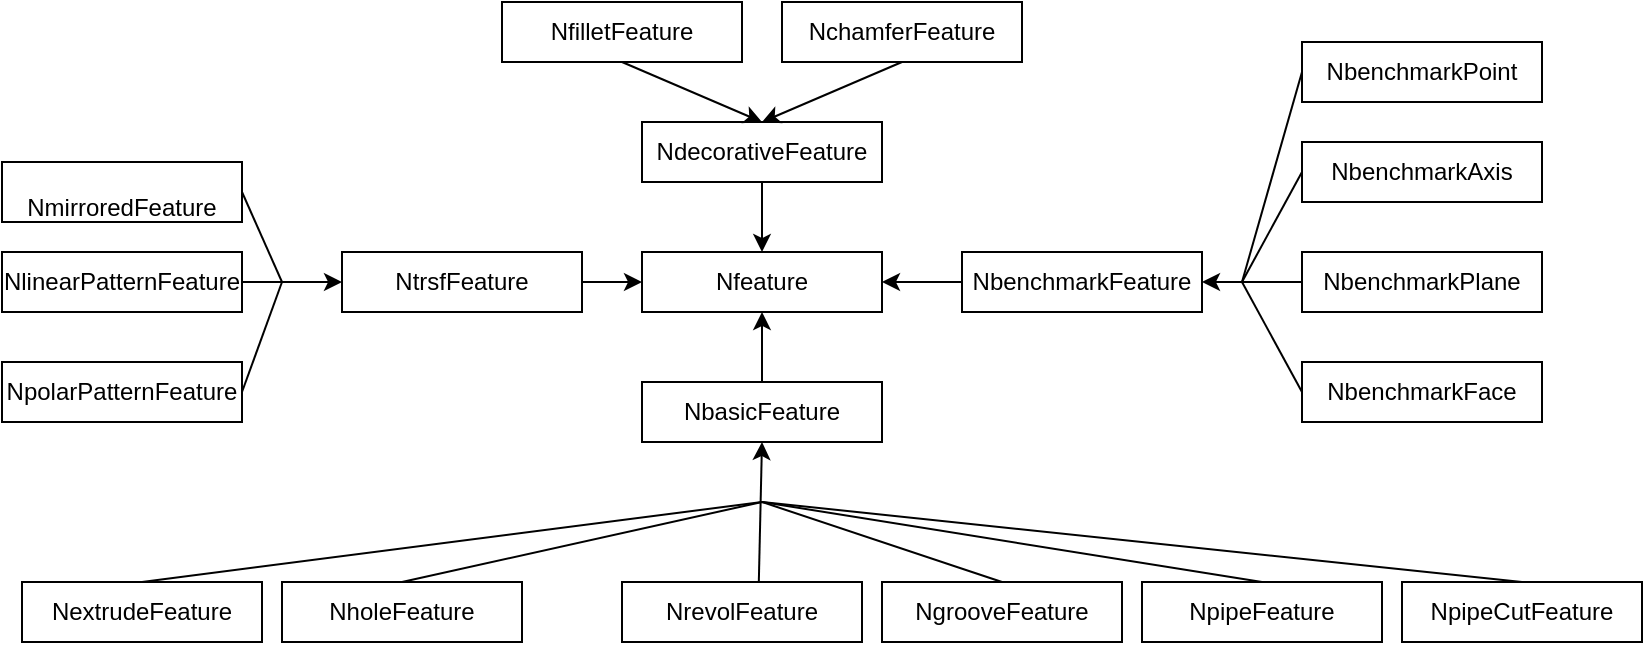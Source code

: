 <mxfile version="21.1.1" type="github">
  <diagram name="第 1 页" id="J5cBy82KKG9MpTDDHno_">
    <mxGraphModel dx="1290" dy="580" grid="1" gridSize="10" guides="1" tooltips="1" connect="1" arrows="1" fold="1" page="1" pageScale="1" pageWidth="827" pageHeight="1169" math="0" shadow="0">
      <root>
        <mxCell id="0" />
        <mxCell id="1" parent="0" />
        <mxCell id="NfT5GLsqq3mqycxA2HGa-1" value="NlinearPatternFeature" style="rounded=0;whiteSpace=wrap;html=1;" parent="1" vertex="1">
          <mxGeometry x="140" y="315" width="120" height="30" as="geometry" />
        </mxCell>
        <mxCell id="NfT5GLsqq3mqycxA2HGa-21" value="NextrudeFeature" style="rounded=0;whiteSpace=wrap;html=1;" parent="1" vertex="1">
          <mxGeometry x="150" y="480" width="120" height="30" as="geometry" />
        </mxCell>
        <mxCell id="NfT5GLsqq3mqycxA2HGa-22" value="NholeFeature" style="rounded=0;whiteSpace=wrap;html=1;" parent="1" vertex="1">
          <mxGeometry x="280" y="480" width="120" height="30" as="geometry" />
        </mxCell>
        <mxCell id="NfT5GLsqq3mqycxA2HGa-23" value="NrevolFeature" style="rounded=0;whiteSpace=wrap;html=1;" parent="1" vertex="1">
          <mxGeometry x="450" y="480" width="120" height="30" as="geometry" />
        </mxCell>
        <mxCell id="NfT5GLsqq3mqycxA2HGa-24" value="NgrooveFeature" style="rounded=0;whiteSpace=wrap;html=1;" parent="1" vertex="1">
          <mxGeometry x="580" y="480" width="120" height="30" as="geometry" />
        </mxCell>
        <mxCell id="NfT5GLsqq3mqycxA2HGa-25" value="NpipeFeature" style="rounded=0;whiteSpace=wrap;html=1;" parent="1" vertex="1">
          <mxGeometry x="710" y="480" width="120" height="30" as="geometry" />
        </mxCell>
        <mxCell id="NfT5GLsqq3mqycxA2HGa-26" value="NpipeCutFeature" style="rounded=0;whiteSpace=wrap;html=1;" parent="1" vertex="1">
          <mxGeometry x="840" y="480" width="120" height="30" as="geometry" />
        </mxCell>
        <mxCell id="NfT5GLsqq3mqycxA2HGa-27" value="NbasicFeature" style="rounded=0;whiteSpace=wrap;html=1;" parent="1" vertex="1">
          <mxGeometry x="460" y="380" width="120" height="30" as="geometry" />
        </mxCell>
        <mxCell id="NfT5GLsqq3mqycxA2HGa-28" value="" style="endArrow=classic;html=1;rounded=0;exitX=0.57;exitY=0.013;exitDx=0;exitDy=0;exitPerimeter=0;entryX=0.5;entryY=1;entryDx=0;entryDy=0;" parent="1" source="NfT5GLsqq3mqycxA2HGa-23" target="NfT5GLsqq3mqycxA2HGa-27" edge="1">
          <mxGeometry width="50" height="50" relative="1" as="geometry">
            <mxPoint x="560" y="320" as="sourcePoint" />
            <mxPoint x="610" y="270" as="targetPoint" />
          </mxGeometry>
        </mxCell>
        <mxCell id="NfT5GLsqq3mqycxA2HGa-35" value="" style="endArrow=none;html=1;rounded=0;exitX=0.5;exitY=0;exitDx=0;exitDy=0;" parent="1" source="NfT5GLsqq3mqycxA2HGa-21" edge="1">
          <mxGeometry width="50" height="50" relative="1" as="geometry">
            <mxPoint x="560" y="320" as="sourcePoint" />
            <mxPoint x="520" y="440" as="targetPoint" />
          </mxGeometry>
        </mxCell>
        <mxCell id="NfT5GLsqq3mqycxA2HGa-36" value="" style="endArrow=none;html=1;rounded=0;exitX=0.5;exitY=0;exitDx=0;exitDy=0;" parent="1" source="NfT5GLsqq3mqycxA2HGa-24" edge="1">
          <mxGeometry width="50" height="50" relative="1" as="geometry">
            <mxPoint x="560" y="320" as="sourcePoint" />
            <mxPoint x="520" y="440" as="targetPoint" />
          </mxGeometry>
        </mxCell>
        <mxCell id="NfT5GLsqq3mqycxA2HGa-37" value="" style="endArrow=none;html=1;rounded=0;exitX=0.5;exitY=0;exitDx=0;exitDy=0;" parent="1" source="NfT5GLsqq3mqycxA2HGa-22" edge="1">
          <mxGeometry width="50" height="50" relative="1" as="geometry">
            <mxPoint x="560" y="320" as="sourcePoint" />
            <mxPoint x="520" y="440" as="targetPoint" />
          </mxGeometry>
        </mxCell>
        <mxCell id="NfT5GLsqq3mqycxA2HGa-38" value="" style="endArrow=none;html=1;rounded=0;entryX=0.5;entryY=0;entryDx=0;entryDy=0;" parent="1" target="NfT5GLsqq3mqycxA2HGa-26" edge="1">
          <mxGeometry width="50" height="50" relative="1" as="geometry">
            <mxPoint x="520" y="440" as="sourcePoint" />
            <mxPoint x="610" y="270" as="targetPoint" />
          </mxGeometry>
        </mxCell>
        <mxCell id="NfT5GLsqq3mqycxA2HGa-39" value="" style="endArrow=none;html=1;rounded=0;exitX=0.5;exitY=0;exitDx=0;exitDy=0;" parent="1" source="NfT5GLsqq3mqycxA2HGa-25" edge="1">
          <mxGeometry width="50" height="50" relative="1" as="geometry">
            <mxPoint x="560" y="320" as="sourcePoint" />
            <mxPoint x="520" y="440" as="targetPoint" />
          </mxGeometry>
        </mxCell>
        <mxCell id="NfT5GLsqq3mqycxA2HGa-40" value="NbenchmarkFeature" style="rounded=0;whiteSpace=wrap;html=1;" parent="1" vertex="1">
          <mxGeometry x="620" y="315" width="120" height="30" as="geometry" />
        </mxCell>
        <mxCell id="NfT5GLsqq3mqycxA2HGa-41" value="NbenchmarkPoint" style="rounded=0;whiteSpace=wrap;html=1;" parent="1" vertex="1">
          <mxGeometry x="790" y="210" width="120" height="30" as="geometry" />
        </mxCell>
        <mxCell id="NfT5GLsqq3mqycxA2HGa-42" value="NbenchmarkAxis" style="rounded=0;whiteSpace=wrap;html=1;" parent="1" vertex="1">
          <mxGeometry x="790" y="260" width="120" height="30" as="geometry" />
        </mxCell>
        <mxCell id="NfT5GLsqq3mqycxA2HGa-43" value="NbenchmarkFace" style="rounded=0;whiteSpace=wrap;html=1;" parent="1" vertex="1">
          <mxGeometry x="790" y="370" width="120" height="30" as="geometry" />
        </mxCell>
        <mxCell id="NfT5GLsqq3mqycxA2HGa-44" value="NbenchmarkPlane" style="rounded=0;whiteSpace=wrap;html=1;" parent="1" vertex="1">
          <mxGeometry x="790" y="315" width="120" height="30" as="geometry" />
        </mxCell>
        <mxCell id="NfT5GLsqq3mqycxA2HGa-45" value="Nfeature" style="rounded=0;whiteSpace=wrap;html=1;" parent="1" vertex="1">
          <mxGeometry x="460" y="315" width="120" height="30" as="geometry" />
        </mxCell>
        <mxCell id="NfT5GLsqq3mqycxA2HGa-46" value="NdecorativeFeature" style="rounded=0;whiteSpace=wrap;html=1;" parent="1" vertex="1">
          <mxGeometry x="460" y="250" width="120" height="30" as="geometry" />
        </mxCell>
        <mxCell id="NfT5GLsqq3mqycxA2HGa-47" value="NfilletFeature" style="rounded=0;whiteSpace=wrap;html=1;" parent="1" vertex="1">
          <mxGeometry x="390" y="190" width="120" height="30" as="geometry" />
        </mxCell>
        <mxCell id="NfT5GLsqq3mqycxA2HGa-48" value="NchamferFeature" style="rounded=0;whiteSpace=wrap;html=1;" parent="1" vertex="1">
          <mxGeometry x="530" y="190" width="120" height="30" as="geometry" />
        </mxCell>
        <mxCell id="NfT5GLsqq3mqycxA2HGa-49" value="NtrsfFeature" style="rounded=0;whiteSpace=wrap;html=1;" parent="1" vertex="1">
          <mxGeometry x="310" y="315" width="120" height="30" as="geometry" />
        </mxCell>
        <mxCell id="NfT5GLsqq3mqycxA2HGa-50" value="&lt;br style=&quot;border-color: var(--border-color);&quot;&gt;NmirroredFeature" style="rounded=0;whiteSpace=wrap;html=1;" parent="1" vertex="1">
          <mxGeometry x="140" y="270" width="120" height="30" as="geometry" />
        </mxCell>
        <mxCell id="NfT5GLsqq3mqycxA2HGa-51" value="NpolarPatternFeature" style="rounded=0;whiteSpace=wrap;html=1;" parent="1" vertex="1">
          <mxGeometry x="140" y="370" width="120" height="30" as="geometry" />
        </mxCell>
        <mxCell id="NfT5GLsqq3mqycxA2HGa-52" value="" style="endArrow=classic;html=1;rounded=0;exitX=0.5;exitY=0;exitDx=0;exitDy=0;entryX=0.5;entryY=1;entryDx=0;entryDy=0;" parent="1" source="NfT5GLsqq3mqycxA2HGa-27" target="NfT5GLsqq3mqycxA2HGa-45" edge="1">
          <mxGeometry width="50" height="50" relative="1" as="geometry">
            <mxPoint x="570" y="320" as="sourcePoint" />
            <mxPoint x="620" y="270" as="targetPoint" />
          </mxGeometry>
        </mxCell>
        <mxCell id="NfT5GLsqq3mqycxA2HGa-53" value="" style="endArrow=classic;html=1;rounded=0;exitX=1;exitY=0.5;exitDx=0;exitDy=0;entryX=0;entryY=0.5;entryDx=0;entryDy=0;" parent="1" source="NfT5GLsqq3mqycxA2HGa-49" target="NfT5GLsqq3mqycxA2HGa-45" edge="1">
          <mxGeometry width="50" height="50" relative="1" as="geometry">
            <mxPoint x="570" y="320" as="sourcePoint" />
            <mxPoint x="620" y="270" as="targetPoint" />
          </mxGeometry>
        </mxCell>
        <mxCell id="NfT5GLsqq3mqycxA2HGa-54" value="" style="endArrow=classic;html=1;rounded=0;exitX=0;exitY=0.5;exitDx=0;exitDy=0;entryX=1;entryY=0.5;entryDx=0;entryDy=0;" parent="1" source="NfT5GLsqq3mqycxA2HGa-40" target="NfT5GLsqq3mqycxA2HGa-45" edge="1">
          <mxGeometry width="50" height="50" relative="1" as="geometry">
            <mxPoint x="570" y="320" as="sourcePoint" />
            <mxPoint x="620" y="270" as="targetPoint" />
          </mxGeometry>
        </mxCell>
        <mxCell id="NfT5GLsqq3mqycxA2HGa-55" value="" style="endArrow=classic;html=1;rounded=0;exitX=0;exitY=0.5;exitDx=0;exitDy=0;entryX=1;entryY=0.5;entryDx=0;entryDy=0;" parent="1" source="NfT5GLsqq3mqycxA2HGa-44" target="NfT5GLsqq3mqycxA2HGa-40" edge="1">
          <mxGeometry width="50" height="50" relative="1" as="geometry">
            <mxPoint x="570" y="320" as="sourcePoint" />
            <mxPoint x="620" y="270" as="targetPoint" />
          </mxGeometry>
        </mxCell>
        <mxCell id="NfT5GLsqq3mqycxA2HGa-56" value="" style="endArrow=classic;html=1;rounded=0;exitX=1;exitY=0.5;exitDx=0;exitDy=0;entryX=0;entryY=0.5;entryDx=0;entryDy=0;" parent="1" source="NfT5GLsqq3mqycxA2HGa-1" target="NfT5GLsqq3mqycxA2HGa-49" edge="1">
          <mxGeometry width="50" height="50" relative="1" as="geometry">
            <mxPoint x="570" y="320" as="sourcePoint" />
            <mxPoint x="620" y="270" as="targetPoint" />
          </mxGeometry>
        </mxCell>
        <mxCell id="NfT5GLsqq3mqycxA2HGa-57" value="" style="endArrow=classic;html=1;rounded=0;exitX=0.5;exitY=1;exitDx=0;exitDy=0;entryX=0.5;entryY=0;entryDx=0;entryDy=0;" parent="1" source="NfT5GLsqq3mqycxA2HGa-46" target="NfT5GLsqq3mqycxA2HGa-45" edge="1">
          <mxGeometry width="50" height="50" relative="1" as="geometry">
            <mxPoint x="570" y="320" as="sourcePoint" />
            <mxPoint x="620" y="270" as="targetPoint" />
          </mxGeometry>
        </mxCell>
        <mxCell id="NfT5GLsqq3mqycxA2HGa-58" value="" style="endArrow=classic;html=1;rounded=0;exitX=0.5;exitY=1;exitDx=0;exitDy=0;entryX=0.5;entryY=0;entryDx=0;entryDy=0;" parent="1" source="NfT5GLsqq3mqycxA2HGa-48" target="NfT5GLsqq3mqycxA2HGa-46" edge="1">
          <mxGeometry width="50" height="50" relative="1" as="geometry">
            <mxPoint x="570" y="320" as="sourcePoint" />
            <mxPoint x="620" y="270" as="targetPoint" />
          </mxGeometry>
        </mxCell>
        <mxCell id="NfT5GLsqq3mqycxA2HGa-59" value="" style="endArrow=classic;html=1;rounded=0;exitX=0.5;exitY=1;exitDx=0;exitDy=0;entryX=0.5;entryY=0;entryDx=0;entryDy=0;" parent="1" source="NfT5GLsqq3mqycxA2HGa-47" target="NfT5GLsqq3mqycxA2HGa-46" edge="1">
          <mxGeometry width="50" height="50" relative="1" as="geometry">
            <mxPoint x="570" y="320" as="sourcePoint" />
            <mxPoint x="620" y="270" as="targetPoint" />
          </mxGeometry>
        </mxCell>
        <mxCell id="NfT5GLsqq3mqycxA2HGa-64" value="" style="endArrow=none;html=1;rounded=0;exitX=1;exitY=0.5;exitDx=0;exitDy=0;" parent="1" source="NfT5GLsqq3mqycxA2HGa-51" edge="1">
          <mxGeometry width="50" height="50" relative="1" as="geometry">
            <mxPoint x="570" y="320" as="sourcePoint" />
            <mxPoint x="280" y="330" as="targetPoint" />
          </mxGeometry>
        </mxCell>
        <mxCell id="NfT5GLsqq3mqycxA2HGa-67" value="" style="endArrow=none;html=1;rounded=0;entryX=0;entryY=0.5;entryDx=0;entryDy=0;" parent="1" target="NfT5GLsqq3mqycxA2HGa-41" edge="1">
          <mxGeometry width="50" height="50" relative="1" as="geometry">
            <mxPoint x="760" y="330" as="sourcePoint" />
            <mxPoint x="620" y="270" as="targetPoint" />
          </mxGeometry>
        </mxCell>
        <mxCell id="NfT5GLsqq3mqycxA2HGa-68" value="" style="endArrow=none;html=1;rounded=0;entryX=0;entryY=0.5;entryDx=0;entryDy=0;" parent="1" target="NfT5GLsqq3mqycxA2HGa-42" edge="1">
          <mxGeometry width="50" height="50" relative="1" as="geometry">
            <mxPoint x="760" y="330" as="sourcePoint" />
            <mxPoint x="620" y="270" as="targetPoint" />
          </mxGeometry>
        </mxCell>
        <mxCell id="NfT5GLsqq3mqycxA2HGa-69" value="" style="endArrow=none;html=1;rounded=0;entryX=0;entryY=0.5;entryDx=0;entryDy=0;" parent="1" target="NfT5GLsqq3mqycxA2HGa-43" edge="1">
          <mxGeometry width="50" height="50" relative="1" as="geometry">
            <mxPoint x="760" y="330" as="sourcePoint" />
            <mxPoint x="620" y="270" as="targetPoint" />
          </mxGeometry>
        </mxCell>
        <mxCell id="NfT5GLsqq3mqycxA2HGa-72" value="" style="endArrow=none;html=1;rounded=0;exitX=1;exitY=0.5;exitDx=0;exitDy=0;" parent="1" source="NfT5GLsqq3mqycxA2HGa-50" edge="1">
          <mxGeometry width="50" height="50" relative="1" as="geometry">
            <mxPoint x="570" y="320" as="sourcePoint" />
            <mxPoint x="280" y="330" as="targetPoint" />
          </mxGeometry>
        </mxCell>
      </root>
    </mxGraphModel>
  </diagram>
</mxfile>
